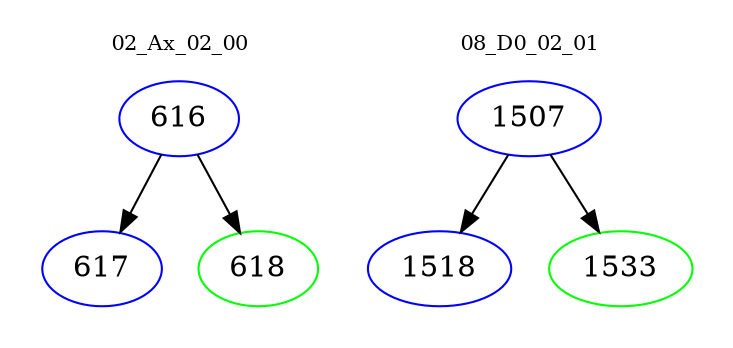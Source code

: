 digraph{
subgraph cluster_0 {
color = white
label = "02_Ax_02_00";
fontsize=10;
T0_616 [label="616", color="blue"]
T0_616 -> T0_617 [color="black"]
T0_617 [label="617", color="blue"]
T0_616 -> T0_618 [color="black"]
T0_618 [label="618", color="green"]
}
subgraph cluster_1 {
color = white
label = "08_D0_02_01";
fontsize=10;
T1_1507 [label="1507", color="blue"]
T1_1507 -> T1_1518 [color="black"]
T1_1518 [label="1518", color="blue"]
T1_1507 -> T1_1533 [color="black"]
T1_1533 [label="1533", color="green"]
}
}
